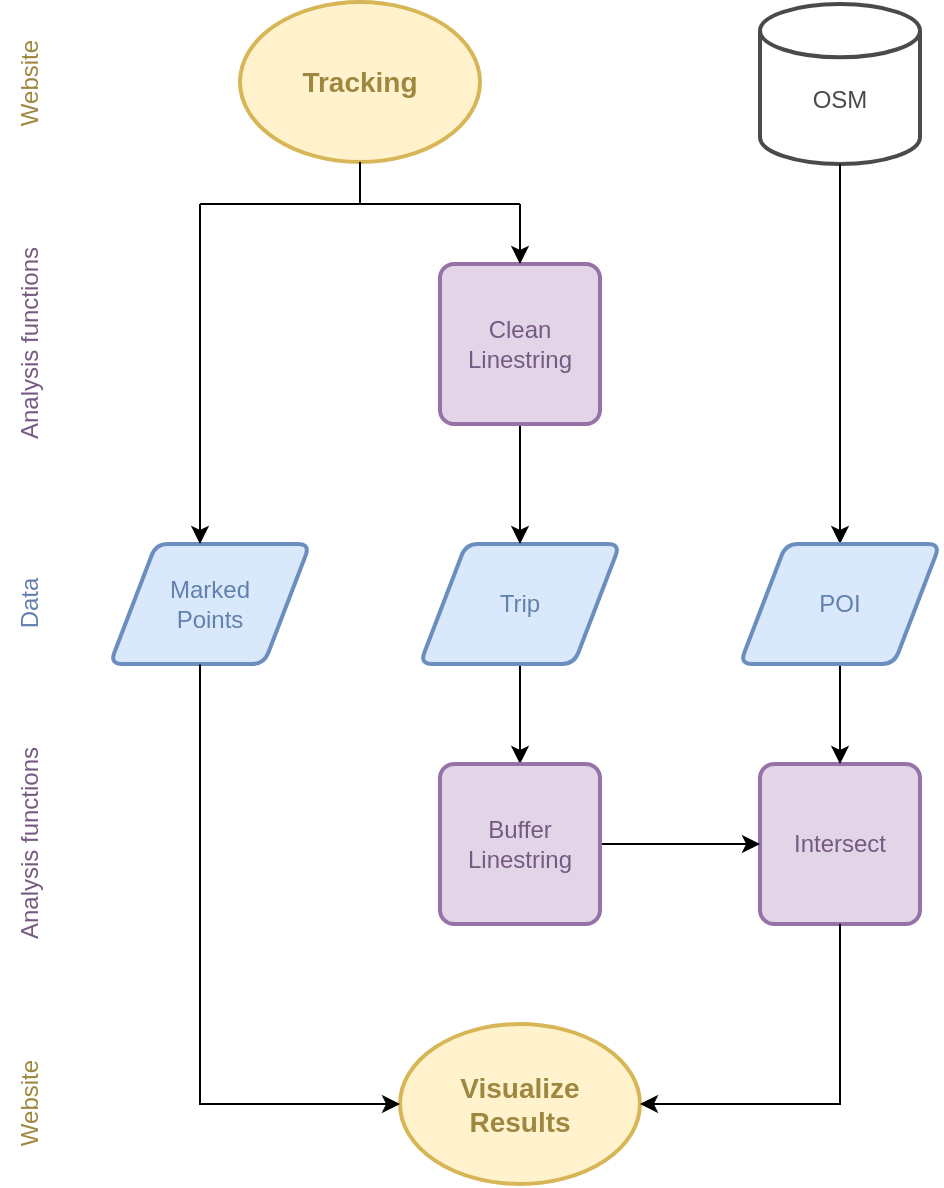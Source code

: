 <mxfile version="22.1.11" type="device">
  <diagram name="Seite-1" id="W9tDQCR933CwZhbCbMkX">
    <mxGraphModel dx="1206" dy="774" grid="1" gridSize="10" guides="1" tooltips="1" connect="1" arrows="1" fold="1" page="1" pageScale="1" pageWidth="1169" pageHeight="827" background="#ffffff" math="0" shadow="0">
      <root>
        <mxCell id="0" />
        <mxCell id="1" parent="0" />
        <mxCell id="kMTgdovrJokj4R2NliFG-6" value="&lt;font color=&quot;#4a4a4a&quot;&gt;&lt;br&gt;OSM&lt;/font&gt;" style="strokeWidth=2;html=1;shape=mxgraph.flowchart.database;whiteSpace=wrap;strokeColor=#4A4A4A;" parent="1" vertex="1">
          <mxGeometry x="520" y="80" width="80" height="80" as="geometry" />
        </mxCell>
        <mxCell id="kMTgdovrJokj4R2NliFG-8" value="" style="endArrow=classic;html=1;rounded=0;entryX=0.5;entryY=0;entryDx=0;entryDy=0;" parent="1" edge="1" target="kMTgdovrJokj4R2NliFG-19">
          <mxGeometry width="50" height="50" relative="1" as="geometry">
            <mxPoint x="560" y="160" as="sourcePoint" />
            <mxPoint x="559.58" y="210" as="targetPoint" />
          </mxGeometry>
        </mxCell>
        <mxCell id="kMTgdovrJokj4R2NliFG-13" value="" style="endArrow=classic;html=1;rounded=0;exitX=0.5;exitY=1;exitDx=0;exitDy=0;exitPerimeter=0;entryX=0.5;entryY=0;entryDx=0;entryDy=0;" parent="1" edge="1">
          <mxGeometry width="50" height="50" relative="1" as="geometry">
            <mxPoint x="400" y="410" as="sourcePoint" />
            <mxPoint x="400" y="460" as="targetPoint" />
          </mxGeometry>
        </mxCell>
        <mxCell id="kMTgdovrJokj4R2NliFG-14" value="&lt;font color=&quot;#765a82&quot;&gt;Intersect&lt;/font&gt;" style="rounded=1;whiteSpace=wrap;html=1;absoluteArcSize=1;arcSize=14;strokeWidth=2;fillColor=#e1d5e7;strokeColor=#9673A6;" parent="1" vertex="1">
          <mxGeometry x="520" y="460" width="80" height="80" as="geometry" />
        </mxCell>
        <mxCell id="kMTgdovrJokj4R2NliFG-15" value="" style="endArrow=classic;html=1;rounded=0;exitX=1;exitY=0.5;exitDx=0;exitDy=0;entryX=0;entryY=0.5;entryDx=0;entryDy=0;" parent="1" target="kMTgdovrJokj4R2NliFG-14" edge="1">
          <mxGeometry width="50" height="50" relative="1" as="geometry">
            <mxPoint x="440" y="500" as="sourcePoint" />
            <mxPoint x="610" y="390" as="targetPoint" />
          </mxGeometry>
        </mxCell>
        <mxCell id="kMTgdovrJokj4R2NliFG-16" value="" style="endArrow=classic;html=1;rounded=0;exitX=0.5;exitY=1;exitDx=0;exitDy=0;exitPerimeter=0;" parent="1" target="kMTgdovrJokj4R2NliFG-14" edge="1">
          <mxGeometry width="50" height="50" relative="1" as="geometry">
            <mxPoint x="560" y="410" as="sourcePoint" />
            <mxPoint x="610" y="390" as="targetPoint" />
          </mxGeometry>
        </mxCell>
        <mxCell id="kMTgdovrJokj4R2NliFG-17" value="&lt;font color=&quot;#6281ad&quot;&gt;Marked&lt;br&gt;Points&lt;/font&gt;" style="shape=parallelogram;html=1;strokeWidth=2;perimeter=parallelogramPerimeter;whiteSpace=wrap;rounded=1;arcSize=12;size=0.23;labelBackgroundColor=none;fillColor=#dae8fc;strokeColor=#6c8ebf;" parent="1" vertex="1">
          <mxGeometry x="195" y="350" width="100" height="60" as="geometry" />
        </mxCell>
        <mxCell id="kMTgdovrJokj4R2NliFG-18" value="&lt;font color=&quot;#6281ad&quot;&gt;Trip&lt;/font&gt;" style="shape=parallelogram;html=1;strokeWidth=2;perimeter=parallelogramPerimeter;whiteSpace=wrap;rounded=1;arcSize=12;size=0.23;fillColor=#dae8fc;strokeColor=#6c8ebf;" parent="1" vertex="1">
          <mxGeometry x="350" y="350" width="100" height="60" as="geometry" />
        </mxCell>
        <mxCell id="kMTgdovrJokj4R2NliFG-19" value="&lt;font color=&quot;#6281ad&quot;&gt;POI&lt;/font&gt;" style="shape=parallelogram;html=1;strokeWidth=2;perimeter=parallelogramPerimeter;whiteSpace=wrap;rounded=1;arcSize=12;size=0.23;fillColor=#dae8fc;strokeColor=#6c8ebf;" parent="1" vertex="1">
          <mxGeometry x="510" y="350" width="100" height="60" as="geometry" />
        </mxCell>
        <mxCell id="kMTgdovrJokj4R2NliFG-20" value="&lt;font color=&quot;#9e873f&quot;&gt;Tracking&lt;/font&gt;" style="strokeWidth=2;html=1;shape=mxgraph.flowchart.start_1;whiteSpace=wrap;fontStyle=1;fontSize=14;fillColor=#fff2cc;strokeColor=#d6b656;" parent="1" vertex="1">
          <mxGeometry x="260" y="79" width="120" height="80" as="geometry" />
        </mxCell>
        <mxCell id="kMTgdovrJokj4R2NliFG-21" value="&lt;font color=&quot;#9e873f&quot;&gt;&lt;b style=&quot;font-size: 14px;&quot;&gt;Visualize&lt;br&gt;Results&lt;/b&gt;&lt;/font&gt;" style="strokeWidth=2;html=1;shape=mxgraph.flowchart.start_1;whiteSpace=wrap;fillColor=#fff2cc;strokeColor=#d6b656;" parent="1" vertex="1">
          <mxGeometry x="340" y="590" width="120" height="80" as="geometry" />
        </mxCell>
        <mxCell id="kMTgdovrJokj4R2NliFG-22" value="" style="endArrow=classic;html=1;rounded=0;exitX=0.5;exitY=1;exitDx=0;exitDy=0;entryX=1;entryY=0.5;entryDx=0;entryDy=0;entryPerimeter=0;" parent="1" source="kMTgdovrJokj4R2NliFG-14" target="kMTgdovrJokj4R2NliFG-21" edge="1">
          <mxGeometry width="50" height="50" relative="1" as="geometry">
            <mxPoint x="480" y="460" as="sourcePoint" />
            <mxPoint x="540" y="620" as="targetPoint" />
            <Array as="points">
              <mxPoint x="560" y="630" />
            </Array>
          </mxGeometry>
        </mxCell>
        <mxCell id="kMTgdovrJokj4R2NliFG-23" value="" style="endArrow=classic;html=1;rounded=0;exitX=0.45;exitY=1.004;exitDx=0;exitDy=0;entryX=0;entryY=0.5;entryDx=0;entryDy=0;entryPerimeter=0;exitPerimeter=0;" parent="1" source="kMTgdovrJokj4R2NliFG-17" target="kMTgdovrJokj4R2NliFG-21" edge="1">
          <mxGeometry width="50" height="50" relative="1" as="geometry">
            <mxPoint x="480" y="560" as="sourcePoint" />
            <mxPoint x="530" y="510" as="targetPoint" />
            <Array as="points">
              <mxPoint x="240" y="630" />
            </Array>
          </mxGeometry>
        </mxCell>
        <mxCell id="kMTgdovrJokj4R2NliFG-24" value="&lt;font color=&quot;#6281ad&quot;&gt;Data&lt;/font&gt;" style="text;html=1;align=center;verticalAlign=middle;resizable=0;points=[];autosize=1;strokeColor=none;fillColor=none;rotation=-90;" parent="1" vertex="1">
          <mxGeometry x="130" y="365" width="50" height="30" as="geometry" />
        </mxCell>
        <mxCell id="kMTgdovrJokj4R2NliFG-27" value="&lt;font color=&quot;#765a82&quot;&gt;Analysis functions&lt;/font&gt;" style="text;html=1;align=center;verticalAlign=middle;resizable=0;points=[];autosize=1;strokeColor=none;fillColor=none;rotation=-90;" parent="1" vertex="1">
          <mxGeometry x="95" y="485" width="120" height="30" as="geometry" />
        </mxCell>
        <mxCell id="kMTgdovrJokj4R2NliFG-28" value="&lt;font color=&quot;#765a82&quot;&gt;Buffer&lt;br&gt;Linestring&lt;/font&gt;" style="rounded=1;whiteSpace=wrap;html=1;absoluteArcSize=1;arcSize=14;strokeWidth=2;fillColor=#e1d5e7;strokeColor=#9673a6;" parent="1" vertex="1">
          <mxGeometry x="360" y="460" width="80" height="80" as="geometry" />
        </mxCell>
        <mxCell id="kMTgdovrJokj4R2NliFG-29" value="&lt;div&gt;&lt;font color=&quot;#9e873f&quot;&gt;Website&lt;/font&gt;&lt;/div&gt;" style="text;html=1;align=center;verticalAlign=middle;resizable=0;points=[];autosize=1;strokeColor=none;fillColor=none;rotation=-90;" parent="1" vertex="1">
          <mxGeometry x="120" y="105" width="70" height="30" as="geometry" />
        </mxCell>
        <mxCell id="kMTgdovrJokj4R2NliFG-31" value="&lt;div&gt;&lt;font color=&quot;#9e873f&quot;&gt;Website&lt;/font&gt;&lt;/div&gt;" style="text;html=1;align=center;verticalAlign=middle;resizable=0;points=[];autosize=1;strokeColor=none;fillColor=none;rotation=-90;" parent="1" vertex="1">
          <mxGeometry x="120" y="615" width="70" height="30" as="geometry" />
        </mxCell>
        <mxCell id="9rTJGT4TL8mV1zkz64kR-1" value="&lt;font color=&quot;#765a82&quot;&gt;Analysis functions&lt;/font&gt;" style="text;html=1;align=center;verticalAlign=middle;resizable=0;points=[];autosize=1;strokeColor=none;fillColor=none;rotation=-90;" vertex="1" parent="1">
          <mxGeometry x="95" y="235" width="120" height="30" as="geometry" />
        </mxCell>
        <mxCell id="9rTJGT4TL8mV1zkz64kR-4" value="" style="endArrow=classic;html=1;rounded=0;entryX=0.45;entryY=0;entryDx=0;entryDy=0;entryPerimeter=0;" edge="1" parent="1" target="kMTgdovrJokj4R2NliFG-17">
          <mxGeometry width="50" height="50" relative="1" as="geometry">
            <mxPoint x="240" y="180" as="sourcePoint" />
            <mxPoint x="360" y="180" as="targetPoint" />
          </mxGeometry>
        </mxCell>
        <mxCell id="9rTJGT4TL8mV1zkz64kR-5" value="" style="endArrow=classic;html=1;rounded=0;entryX=0.5;entryY=0;entryDx=0;entryDy=0;exitX=0.5;exitY=1;exitDx=0;exitDy=0;" edge="1" parent="1" source="9rTJGT4TL8mV1zkz64kR-6" target="kMTgdovrJokj4R2NliFG-18">
          <mxGeometry width="50" height="50" relative="1" as="geometry">
            <mxPoint x="401" y="280" as="sourcePoint" />
            <mxPoint x="360" y="250" as="targetPoint" />
          </mxGeometry>
        </mxCell>
        <mxCell id="9rTJGT4TL8mV1zkz64kR-6" value="&lt;font color=&quot;#765a82&quot;&gt;Clean&lt;br&gt;Linestring&lt;/font&gt;" style="rounded=1;whiteSpace=wrap;html=1;absoluteArcSize=1;arcSize=14;strokeWidth=2;fillColor=#e1d5e7;strokeColor=#9673a6;" vertex="1" parent="1">
          <mxGeometry x="360" y="210" width="80" height="80" as="geometry" />
        </mxCell>
        <mxCell id="9rTJGT4TL8mV1zkz64kR-7" value="" style="endArrow=classic;html=1;rounded=0;entryX=0.5;entryY=0;entryDx=0;entryDy=0;" edge="1" parent="1" target="9rTJGT4TL8mV1zkz64kR-6">
          <mxGeometry width="50" height="50" relative="1" as="geometry">
            <mxPoint x="400" y="180" as="sourcePoint" />
            <mxPoint x="402" y="208" as="targetPoint" />
          </mxGeometry>
        </mxCell>
        <mxCell id="9rTJGT4TL8mV1zkz64kR-8" value="" style="endArrow=none;html=1;rounded=0;" edge="1" parent="1">
          <mxGeometry width="50" height="50" relative="1" as="geometry">
            <mxPoint x="240" y="180" as="sourcePoint" />
            <mxPoint x="400" y="180" as="targetPoint" />
          </mxGeometry>
        </mxCell>
        <mxCell id="9rTJGT4TL8mV1zkz64kR-9" value="" style="endArrow=none;html=1;rounded=0;entryX=0.5;entryY=1;entryDx=0;entryDy=0;entryPerimeter=0;" edge="1" parent="1" target="kMTgdovrJokj4R2NliFG-20">
          <mxGeometry width="50" height="50" relative="1" as="geometry">
            <mxPoint x="320" y="180" as="sourcePoint" />
            <mxPoint x="410" y="180" as="targetPoint" />
          </mxGeometry>
        </mxCell>
      </root>
    </mxGraphModel>
  </diagram>
</mxfile>
